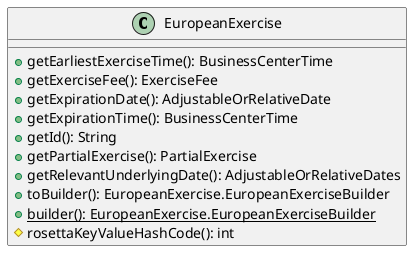@startuml

    class EuropeanExercise [[EuropeanExercise.html]] {
        +getEarliestExerciseTime(): BusinessCenterTime
        +getExerciseFee(): ExerciseFee
        +getExpirationDate(): AdjustableOrRelativeDate
        +getExpirationTime(): BusinessCenterTime
        +getId(): String
        +getPartialExercise(): PartialExercise
        +getRelevantUnderlyingDate(): AdjustableOrRelativeDates
        +toBuilder(): EuropeanExercise.EuropeanExerciseBuilder
        {static} +builder(): EuropeanExercise.EuropeanExerciseBuilder
        #rosettaKeyValueHashCode(): int
    }

@enduml
